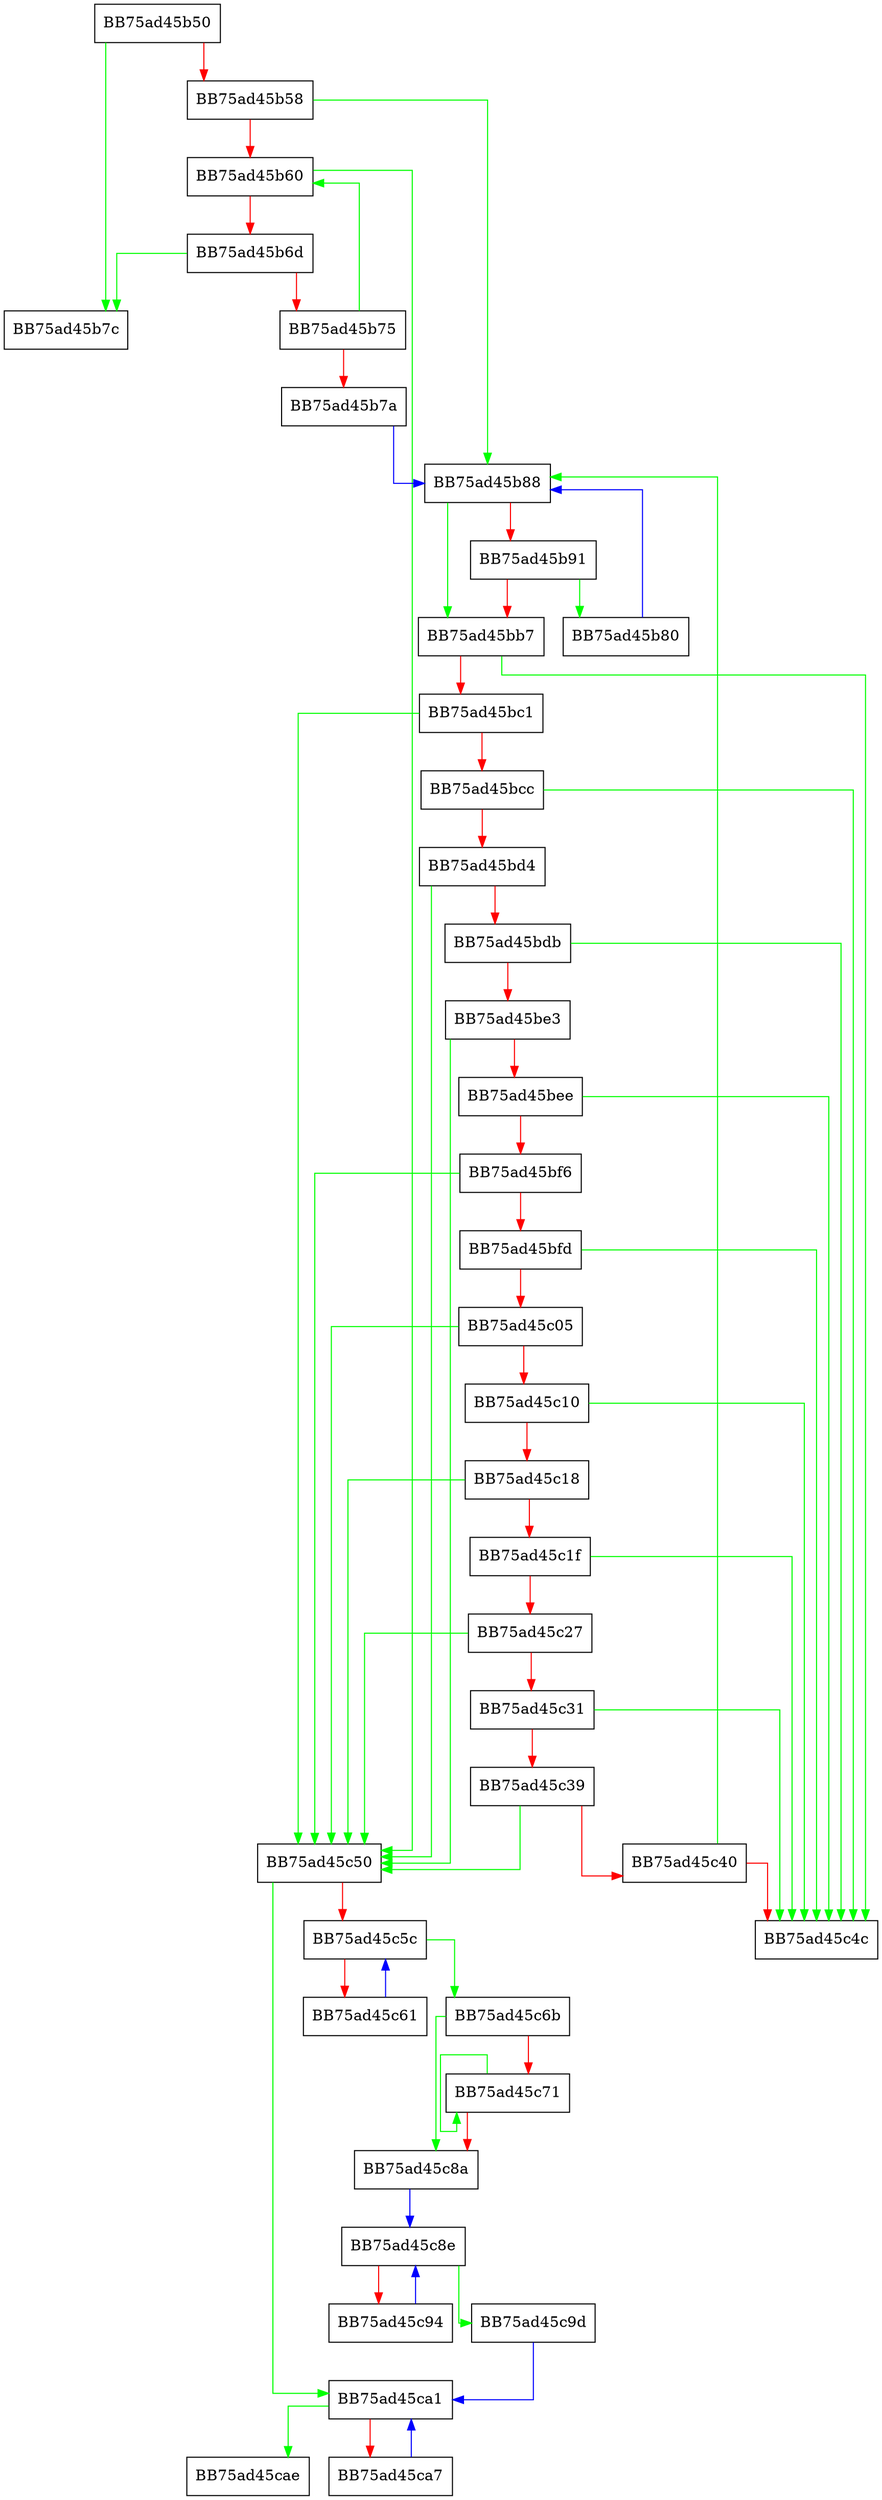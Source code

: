 digraph strncpy {
  node [shape="box"];
  graph [splines=ortho];
  BB75ad45b50 -> BB75ad45b7c [color="green"];
  BB75ad45b50 -> BB75ad45b58 [color="red"];
  BB75ad45b58 -> BB75ad45b88 [color="green"];
  BB75ad45b58 -> BB75ad45b60 [color="red"];
  BB75ad45b60 -> BB75ad45c50 [color="green"];
  BB75ad45b60 -> BB75ad45b6d [color="red"];
  BB75ad45b6d -> BB75ad45b7c [color="green"];
  BB75ad45b6d -> BB75ad45b75 [color="red"];
  BB75ad45b75 -> BB75ad45b60 [color="green"];
  BB75ad45b75 -> BB75ad45b7a [color="red"];
  BB75ad45b7a -> BB75ad45b88 [color="blue"];
  BB75ad45b80 -> BB75ad45b88 [color="blue"];
  BB75ad45b88 -> BB75ad45bb7 [color="green"];
  BB75ad45b88 -> BB75ad45b91 [color="red"];
  BB75ad45b91 -> BB75ad45b80 [color="green"];
  BB75ad45b91 -> BB75ad45bb7 [color="red"];
  BB75ad45bb7 -> BB75ad45c4c [color="green"];
  BB75ad45bb7 -> BB75ad45bc1 [color="red"];
  BB75ad45bc1 -> BB75ad45c50 [color="green"];
  BB75ad45bc1 -> BB75ad45bcc [color="red"];
  BB75ad45bcc -> BB75ad45c4c [color="green"];
  BB75ad45bcc -> BB75ad45bd4 [color="red"];
  BB75ad45bd4 -> BB75ad45c50 [color="green"];
  BB75ad45bd4 -> BB75ad45bdb [color="red"];
  BB75ad45bdb -> BB75ad45c4c [color="green"];
  BB75ad45bdb -> BB75ad45be3 [color="red"];
  BB75ad45be3 -> BB75ad45c50 [color="green"];
  BB75ad45be3 -> BB75ad45bee [color="red"];
  BB75ad45bee -> BB75ad45c4c [color="green"];
  BB75ad45bee -> BB75ad45bf6 [color="red"];
  BB75ad45bf6 -> BB75ad45c50 [color="green"];
  BB75ad45bf6 -> BB75ad45bfd [color="red"];
  BB75ad45bfd -> BB75ad45c4c [color="green"];
  BB75ad45bfd -> BB75ad45c05 [color="red"];
  BB75ad45c05 -> BB75ad45c50 [color="green"];
  BB75ad45c05 -> BB75ad45c10 [color="red"];
  BB75ad45c10 -> BB75ad45c4c [color="green"];
  BB75ad45c10 -> BB75ad45c18 [color="red"];
  BB75ad45c18 -> BB75ad45c50 [color="green"];
  BB75ad45c18 -> BB75ad45c1f [color="red"];
  BB75ad45c1f -> BB75ad45c4c [color="green"];
  BB75ad45c1f -> BB75ad45c27 [color="red"];
  BB75ad45c27 -> BB75ad45c50 [color="green"];
  BB75ad45c27 -> BB75ad45c31 [color="red"];
  BB75ad45c31 -> BB75ad45c4c [color="green"];
  BB75ad45c31 -> BB75ad45c39 [color="red"];
  BB75ad45c39 -> BB75ad45c50 [color="green"];
  BB75ad45c39 -> BB75ad45c40 [color="red"];
  BB75ad45c40 -> BB75ad45b88 [color="green"];
  BB75ad45c40 -> BB75ad45c4c [color="red"];
  BB75ad45c50 -> BB75ad45ca1 [color="green"];
  BB75ad45c50 -> BB75ad45c5c [color="red"];
  BB75ad45c5c -> BB75ad45c6b [color="green"];
  BB75ad45c5c -> BB75ad45c61 [color="red"];
  BB75ad45c61 -> BB75ad45c5c [color="blue"];
  BB75ad45c6b -> BB75ad45c8a [color="green"];
  BB75ad45c6b -> BB75ad45c71 [color="red"];
  BB75ad45c71 -> BB75ad45c71 [color="green"];
  BB75ad45c71 -> BB75ad45c8a [color="red"];
  BB75ad45c8a -> BB75ad45c8e [color="blue"];
  BB75ad45c8e -> BB75ad45c9d [color="green"];
  BB75ad45c8e -> BB75ad45c94 [color="red"];
  BB75ad45c94 -> BB75ad45c8e [color="blue"];
  BB75ad45c9d -> BB75ad45ca1 [color="blue"];
  BB75ad45ca1 -> BB75ad45cae [color="green"];
  BB75ad45ca1 -> BB75ad45ca7 [color="red"];
  BB75ad45ca7 -> BB75ad45ca1 [color="blue"];
}
